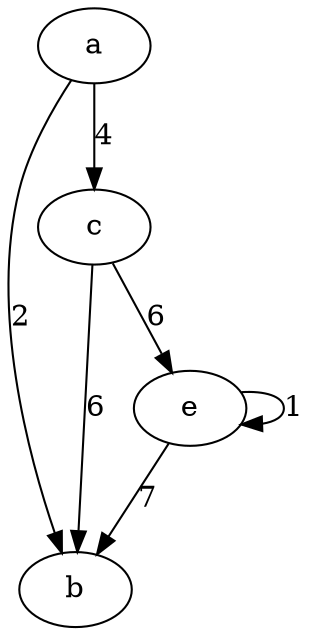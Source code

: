 digraph {
		a -> b[label="2",weight="2"];
		a -> c[label="4",weight="4"];
		c -> b[label="6",weight="6"];
		c -> e[label="6",weight="6"];
		e -> e[label="1",weight="1"];
		e -> b[label="7",weight="7"];
	}